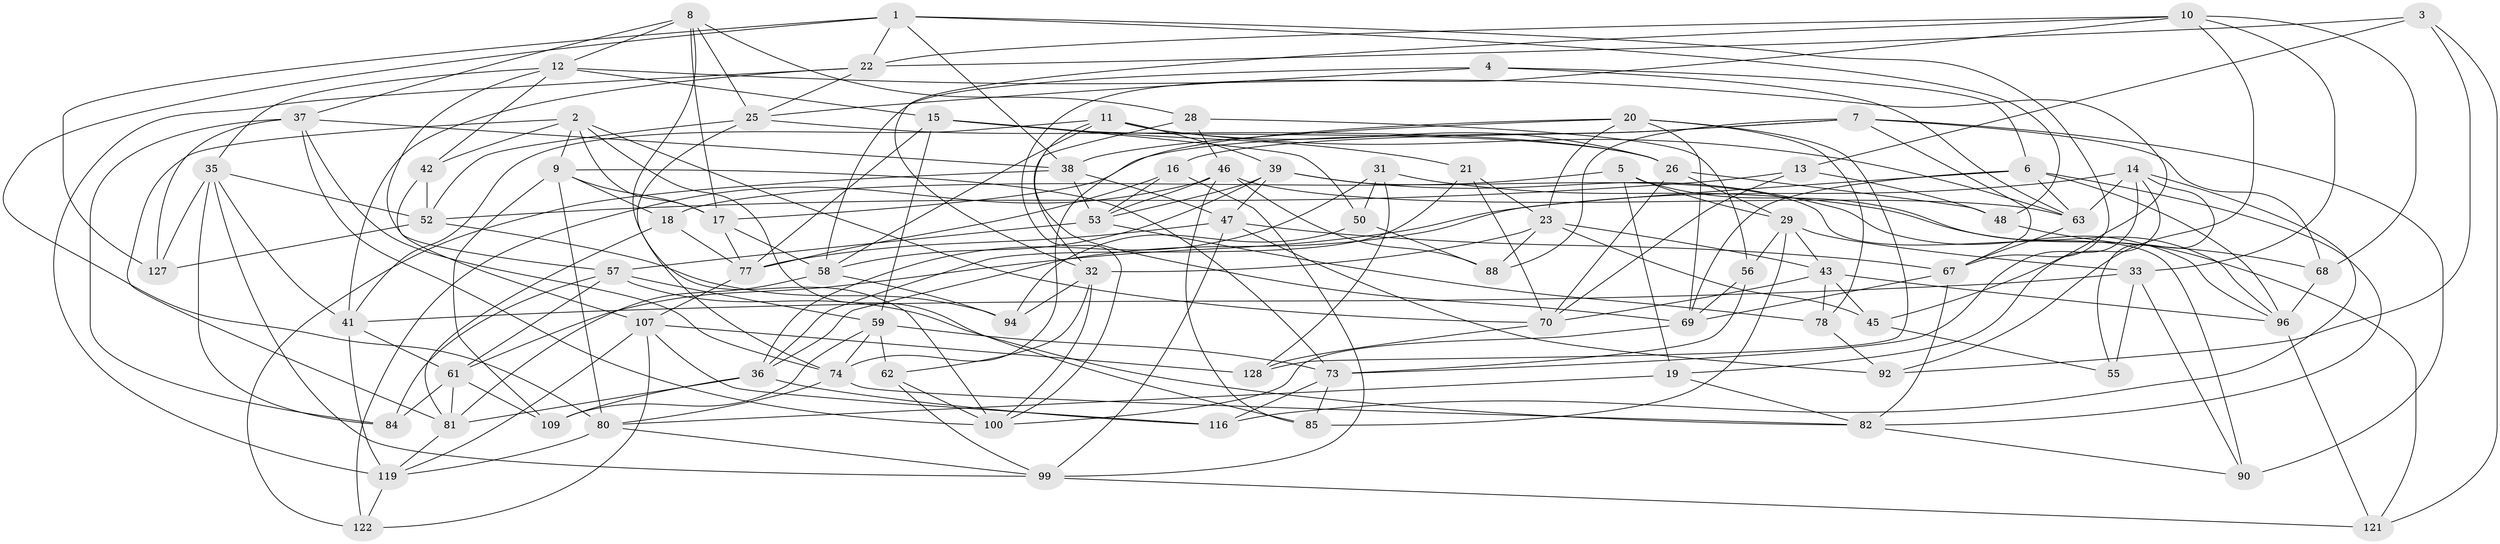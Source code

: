 // Generated by graph-tools (version 1.1) at 2025/52/02/27/25 19:52:35]
// undirected, 81 vertices, 211 edges
graph export_dot {
graph [start="1"]
  node [color=gray90,style=filled];
  1 [super="+24"];
  2 [super="+27"];
  3;
  4;
  5;
  6 [super="+64"];
  7 [super="+30"];
  8 [super="+103"];
  9 [super="+89"];
  10 [super="+65"];
  11 [super="+102"];
  12 [super="+51"];
  13;
  14 [super="+101"];
  15 [super="+126"];
  16;
  17 [super="+40"];
  18;
  19;
  20 [super="+131"];
  21;
  22 [super="+97"];
  23 [super="+87"];
  25 [super="+34"];
  26 [super="+76"];
  28;
  29 [super="+71"];
  31;
  32 [super="+115"];
  33 [super="+91"];
  35 [super="+49"];
  36 [super="+54"];
  37 [super="+72"];
  38 [super="+117"];
  39 [super="+93"];
  41 [super="+98"];
  42;
  43 [super="+44"];
  45;
  46 [super="+118"];
  47 [super="+83"];
  48;
  50;
  52 [super="+75"];
  53 [super="+79"];
  55;
  56;
  57 [super="+60"];
  58 [super="+104"];
  59 [super="+112"];
  61 [super="+66"];
  62;
  63 [super="+86"];
  67 [super="+110"];
  68;
  69 [super="+106"];
  70 [super="+114"];
  73 [super="+111"];
  74 [super="+108"];
  77 [super="+105"];
  78;
  80 [super="+130"];
  81 [super="+120"];
  82 [super="+95"];
  84;
  85;
  88;
  90;
  92;
  94;
  96 [super="+123"];
  99 [super="+125"];
  100 [super="+113"];
  107 [super="+129"];
  109;
  116;
  119 [super="+124"];
  121;
  122;
  127;
  128;
  1 -- 127;
  1 -- 22;
  1 -- 48;
  1 -- 38;
  1 -- 80;
  1 -- 67;
  2 -- 81;
  2 -- 85;
  2 -- 9;
  2 -- 42;
  2 -- 70;
  2 -- 17;
  3 -- 22;
  3 -- 92;
  3 -- 13;
  3 -- 121;
  4 -- 6;
  4 -- 58;
  4 -- 63;
  4 -- 25;
  5 -- 19;
  5 -- 18;
  5 -- 29;
  5 -- 96;
  6 -- 82;
  6 -- 69;
  6 -- 96;
  6 -- 63;
  6 -- 36;
  7 -- 88;
  7 -- 16;
  7 -- 90;
  7 -- 68;
  7 -- 67;
  7 -- 17;
  8 -- 100;
  8 -- 17;
  8 -- 25;
  8 -- 37;
  8 -- 12;
  8 -- 28;
  9 -- 18;
  9 -- 109;
  9 -- 80;
  9 -- 17;
  9 -- 73;
  10 -- 92;
  10 -- 22;
  10 -- 32;
  10 -- 33;
  10 -- 68;
  10 -- 100;
  11 -- 26;
  11 -- 58;
  11 -- 63;
  11 -- 69;
  11 -- 39;
  11 -- 41;
  12 -- 42;
  12 -- 45;
  12 -- 57;
  12 -- 35;
  12 -- 15;
  13 -- 48;
  13 -- 52;
  13 -- 70;
  14 -- 73;
  14 -- 55;
  14 -- 19;
  14 -- 116;
  14 -- 63;
  14 -- 61;
  15 -- 50;
  15 -- 59;
  15 -- 77;
  15 -- 26;
  15 -- 21;
  16 -- 53;
  16 -- 99;
  16 -- 77;
  17 -- 77;
  17 -- 58;
  18 -- 77;
  18 -- 81;
  19 -- 80;
  19 -- 82;
  20 -- 128;
  20 -- 74;
  20 -- 78;
  20 -- 23;
  20 -- 38;
  20 -- 69;
  21 -- 36;
  21 -- 23;
  21 -- 70;
  22 -- 25;
  22 -- 119;
  22 -- 41;
  23 -- 45;
  23 -- 32;
  23 -- 88;
  23 -- 43;
  25 -- 52;
  25 -- 26;
  25 -- 74;
  26 -- 48;
  26 -- 70;
  26 -- 29;
  28 -- 32;
  28 -- 56;
  28 -- 46;
  29 -- 56;
  29 -- 33;
  29 -- 43;
  29 -- 85;
  31 -- 121;
  31 -- 50;
  31 -- 128;
  31 -- 36;
  32 -- 62;
  32 -- 94;
  32 -- 100;
  33 -- 55 [weight=2];
  33 -- 90;
  33 -- 41;
  35 -- 99;
  35 -- 127;
  35 -- 84;
  35 -- 41;
  35 -- 52;
  36 -- 81;
  36 -- 116;
  36 -- 109;
  37 -- 84;
  37 -- 100;
  37 -- 74;
  37 -- 38;
  37 -- 127;
  38 -- 47;
  38 -- 53;
  38 -- 122;
  39 -- 96;
  39 -- 58;
  39 -- 90;
  39 -- 53;
  39 -- 47;
  41 -- 119;
  41 -- 61;
  42 -- 52;
  42 -- 107;
  43 -- 45;
  43 -- 70;
  43 -- 96;
  43 -- 78;
  45 -- 55;
  46 -- 63;
  46 -- 85;
  46 -- 88;
  46 -- 122;
  46 -- 53;
  47 -- 99;
  47 -- 92;
  47 -- 77;
  47 -- 67;
  48 -- 68;
  50 -- 88;
  50 -- 94;
  52 -- 94;
  52 -- 127;
  53 -- 57;
  53 -- 78;
  56 -- 73;
  56 -- 69;
  57 -- 84;
  57 -- 61;
  57 -- 82;
  57 -- 59;
  58 -- 81;
  58 -- 94;
  59 -- 73;
  59 -- 109;
  59 -- 62;
  59 -- 74;
  61 -- 84;
  61 -- 81;
  61 -- 109;
  62 -- 100;
  62 -- 99;
  63 -- 67;
  67 -- 82;
  67 -- 69;
  68 -- 96;
  69 -- 100;
  70 -- 128;
  73 -- 116;
  73 -- 85;
  74 -- 80;
  74 -- 82;
  77 -- 107;
  78 -- 92;
  80 -- 119;
  80 -- 99;
  81 -- 119;
  82 -- 90;
  96 -- 121;
  99 -- 121;
  107 -- 122;
  107 -- 116;
  107 -- 128;
  107 -- 119;
  119 -- 122;
}
